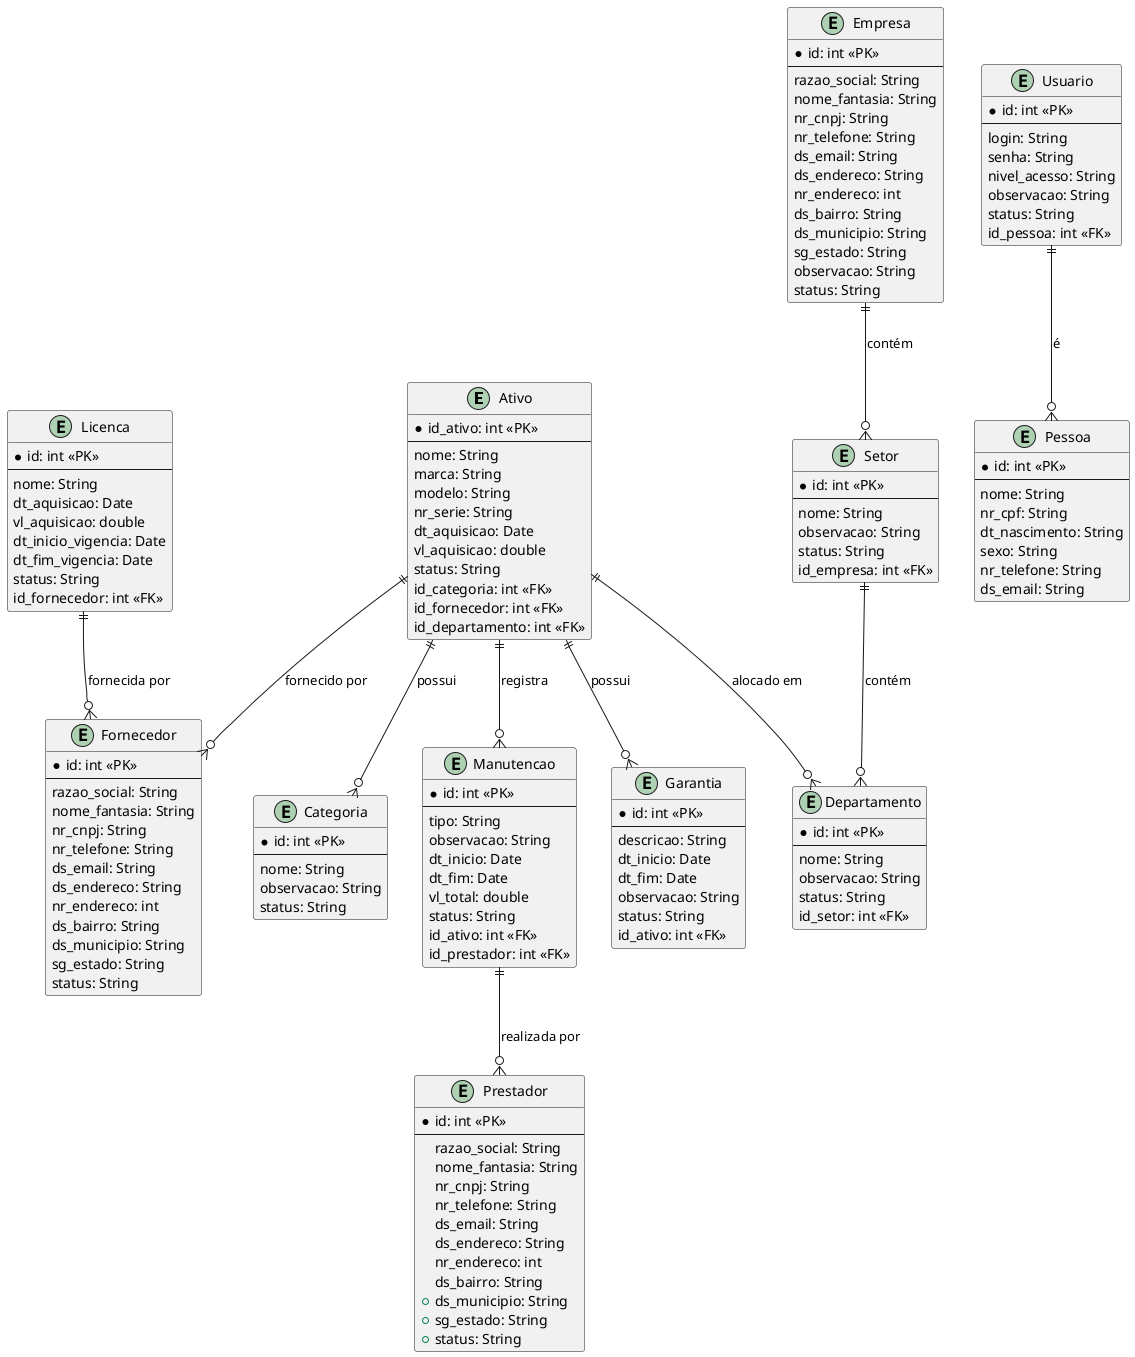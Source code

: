 @startuml diagrama_entidade_relacionamento

entity Ativo {
  *id_ativo: int <<PK>>
  --
  nome: String
  marca: String
  modelo: String
  nr_serie: String
  dt_aquisicao: Date
  vl_aquisicao: double
  status: String
  id_categoria: int <<FK>>
  id_fornecedor: int <<FK>>
  id_departamento: int <<FK>>
}

entity Licenca {
  *id: int <<PK>>
  --
  nome: String
  dt_aquisicao: Date
  vl_aquisicao: double
  dt_inicio_vigencia: Date
  dt_fim_vigencia: Date
  status: String
  id_fornecedor: int <<FK>>
}

entity Categoria {
  *id: int <<PK>>
  --
  nome: String
  observacao: String
  status: String
}

entity Garantia {
  *id: int <<PK>>
  --
  descricao: String
  dt_inicio: Date
  dt_fim: Date
  observacao: String
  status: String
  id_ativo: int <<FK>>
}

entity Fornecedor {
  *id: int <<PK>>
  --
  razao_social: String
  nome_fantasia: String
  nr_cnpj: String
  nr_telefone: String
  ds_email: String
  ds_endereco: String
  nr_endereco: int
  ds_bairro: String
  ds_municipio: String
  sg_estado: String
  status: String
}

entity Prestador {
  *id: int <<PK>>
  --
  razao_social: String
  nome_fantasia: String
  nr_cnpj: String
  nr_telefone: String
  ds_email: String
  ds_endereco: String
  nr_endereco: int
  ds_bairro: String
  + ds_municipio: String
  + sg_estado: String
  + status: String
}

entity Manutencao {
  *id: int <<PK>>
  --
  tipo: String
  observacao: String
  dt_inicio: Date
  dt_fim: Date
  vl_total: double
  status: String
  id_ativo: int <<FK>>
  id_prestador: int <<FK>>
}

entity Departamento {
  *id: int <<PK>>
  --
  nome: String
  observacao: String
  status: String
  id_setor: int <<FK>>
}

entity Setor {
  *id: int <<PK>>
  --
  nome: String
  observacao: String
  status: String
  id_empresa: int <<FK>>
}

entity Empresa {
  *id: int <<PK>>
  --
  razao_social: String
  nome_fantasia: String
  nr_cnpj: String
  nr_telefone: String
  ds_email: String
  ds_endereco: String
  nr_endereco: int
  ds_bairro: String
  ds_municipio: String
  sg_estado: String
  observacao: String
  status: String
}

entity Usuario {
  *id: int <<PK>>
  --
  login: String
  senha: String
  nivel_acesso: String
  observacao: String
  status: String
  id_pessoa: int <<FK>>
}

entity Pessoa {
  *id: int <<PK>>
  --
  nome: String
  nr_cpf: String
  dt_nascimento: String
  sexo: String
  nr_telefone: String
  ds_email: String
}

Ativo ||--o{ Categoria : possui
Ativo ||--o{ Fornecedor : fornecido por
Ativo ||--o{ Garantia : possui
Ativo ||--o{ Manutencao : registra
Manutencao ||--o{ Prestador : realizada por
Ativo ||--o{ Departamento : alocado em
Empresa ||--o{ Setor : contém
Setor ||--o{ Departamento : contém
Usuario ||--o{ Pessoa : é
Licenca ||--o{ Fornecedor : fornecida por

@enduml

